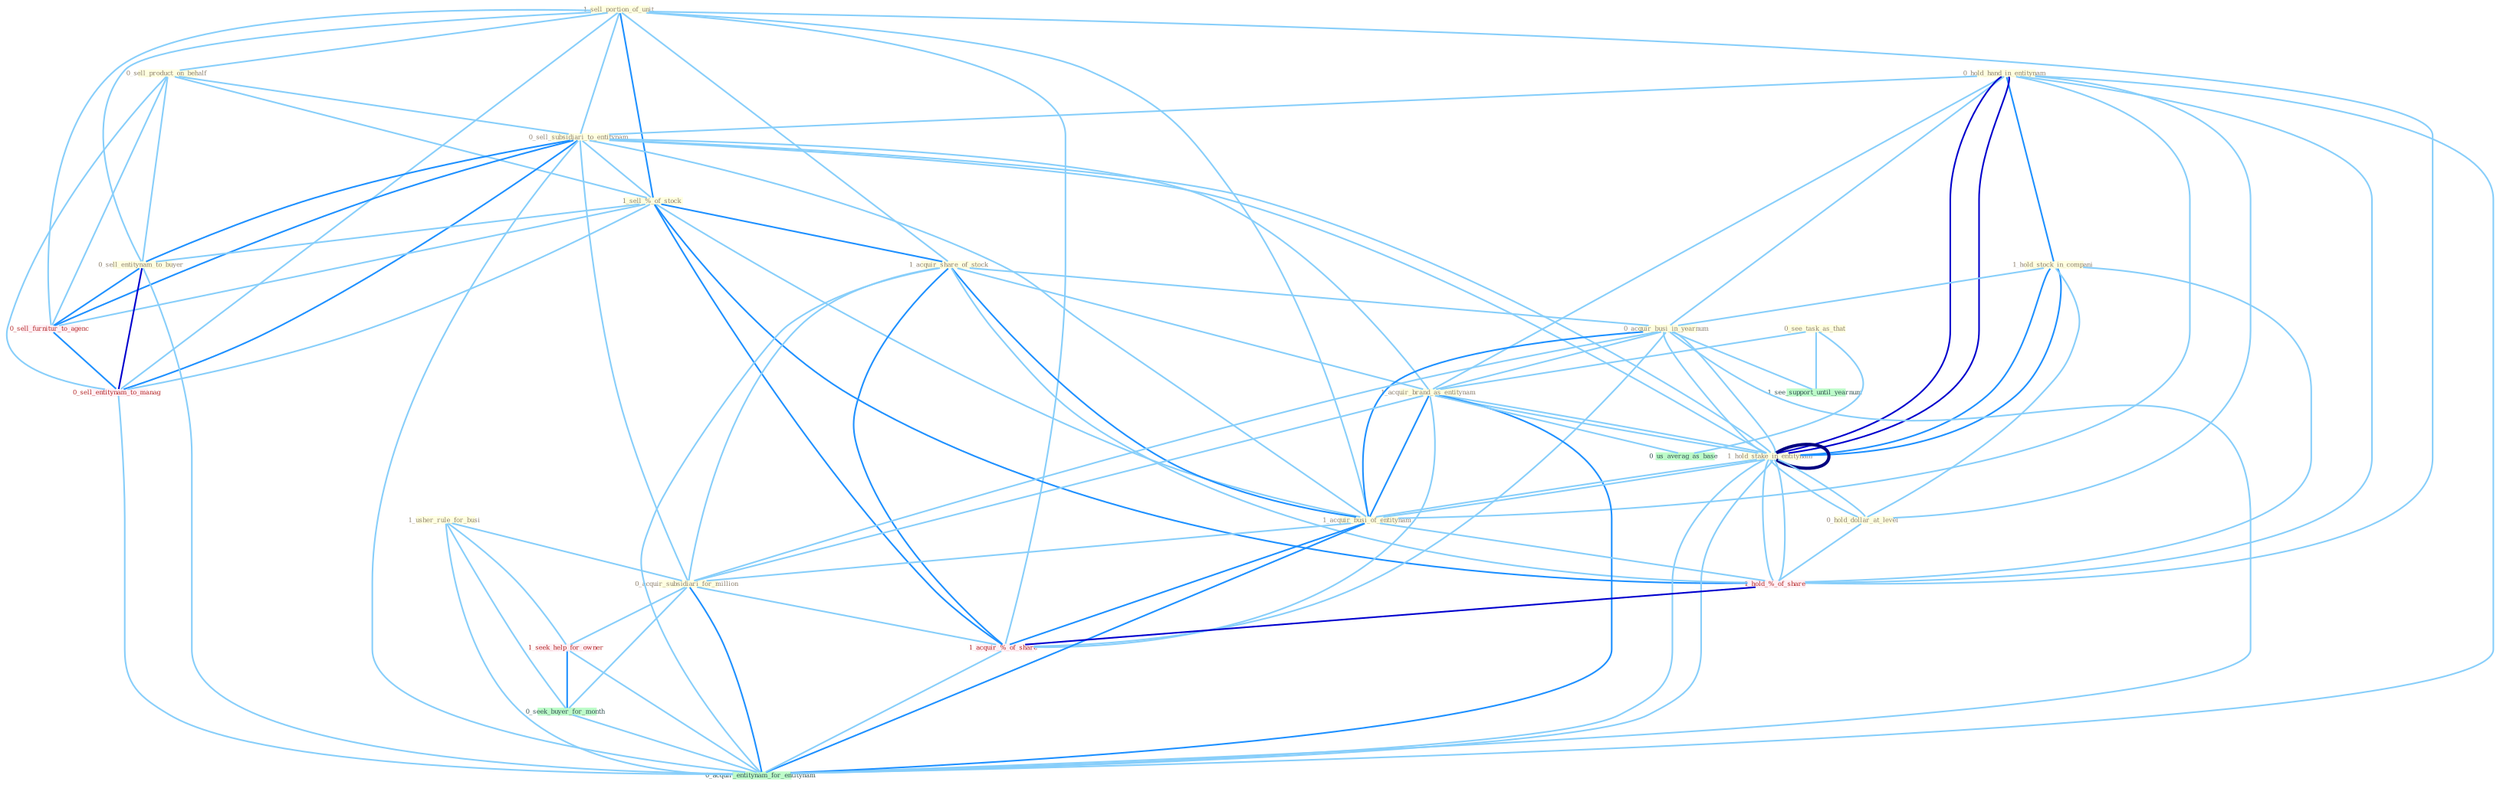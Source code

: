 Graph G{ 
    node
    [shape=polygon,style=filled,width=.5,height=.06,color="#BDFCC9",fixedsize=true,fontsize=4,
    fontcolor="#2f4f4f"];
    {node
    [color="#ffffe0", fontcolor="#8b7d6b"] "1_sell_portion_of_unit " "0_hold_hand_in_entitynam " "0_sell_product_on_behalf " "0_sell_subsidiari_to_entitynam " "0_see_task_as_that " "1_sell_%_of_stock " "1_hold_stock_in_compani " "1_acquir_share_of_stock " "1_usher_rule_for_busi " "0_sell_entitynam_to_buyer " "0_acquir_busi_in_yearnum " "1_acquir_brand_as_entitynam " "1_hold_stake_in_entitynam " "1_acquir_busi_of_entitynam " "0_hold_dollar_at_level " "0_acquir_subsidiari_for_million "}
{node [color="#fff0f5", fontcolor="#b22222"] "1_hold_%_of_share " "1_hold_stake_in_entitynam " "1_seek_help_for_owner " "1_acquir_%_of_share " "0_sell_furnitur_to_agenc " "0_sell_entitynam_to_manag "}
edge [color="#B0E2FF"];

	"1_sell_portion_of_unit " -- "0_sell_product_on_behalf " [w="1", color="#87cefa" ];
	"1_sell_portion_of_unit " -- "0_sell_subsidiari_to_entitynam " [w="1", color="#87cefa" ];
	"1_sell_portion_of_unit " -- "1_sell_%_of_stock " [w="2", color="#1e90ff" , len=0.8];
	"1_sell_portion_of_unit " -- "1_acquir_share_of_stock " [w="1", color="#87cefa" ];
	"1_sell_portion_of_unit " -- "0_sell_entitynam_to_buyer " [w="1", color="#87cefa" ];
	"1_sell_portion_of_unit " -- "1_acquir_busi_of_entitynam " [w="1", color="#87cefa" ];
	"1_sell_portion_of_unit " -- "1_hold_%_of_share " [w="1", color="#87cefa" ];
	"1_sell_portion_of_unit " -- "1_acquir_%_of_share " [w="1", color="#87cefa" ];
	"1_sell_portion_of_unit " -- "0_sell_furnitur_to_agenc " [w="1", color="#87cefa" ];
	"1_sell_portion_of_unit " -- "0_sell_entitynam_to_manag " [w="1", color="#87cefa" ];
	"0_hold_hand_in_entitynam " -- "0_sell_subsidiari_to_entitynam " [w="1", color="#87cefa" ];
	"0_hold_hand_in_entitynam " -- "1_hold_stock_in_compani " [w="2", color="#1e90ff" , len=0.8];
	"0_hold_hand_in_entitynam " -- "0_acquir_busi_in_yearnum " [w="1", color="#87cefa" ];
	"0_hold_hand_in_entitynam " -- "1_acquir_brand_as_entitynam " [w="1", color="#87cefa" ];
	"0_hold_hand_in_entitynam " -- "1_hold_stake_in_entitynam " [w="3", color="#0000cd" , len=0.6];
	"0_hold_hand_in_entitynam " -- "1_acquir_busi_of_entitynam " [w="1", color="#87cefa" ];
	"0_hold_hand_in_entitynam " -- "0_hold_dollar_at_level " [w="1", color="#87cefa" ];
	"0_hold_hand_in_entitynam " -- "1_hold_%_of_share " [w="1", color="#87cefa" ];
	"0_hold_hand_in_entitynam " -- "1_hold_stake_in_entitynam " [w="3", color="#0000cd" , len=0.6];
	"0_hold_hand_in_entitynam " -- "0_acquir_entitynam_for_entitynam " [w="1", color="#87cefa" ];
	"0_sell_product_on_behalf " -- "0_sell_subsidiari_to_entitynam " [w="1", color="#87cefa" ];
	"0_sell_product_on_behalf " -- "1_sell_%_of_stock " [w="1", color="#87cefa" ];
	"0_sell_product_on_behalf " -- "0_sell_entitynam_to_buyer " [w="1", color="#87cefa" ];
	"0_sell_product_on_behalf " -- "0_sell_furnitur_to_agenc " [w="1", color="#87cefa" ];
	"0_sell_product_on_behalf " -- "0_sell_entitynam_to_manag " [w="1", color="#87cefa" ];
	"0_sell_subsidiari_to_entitynam " -- "1_sell_%_of_stock " [w="1", color="#87cefa" ];
	"0_sell_subsidiari_to_entitynam " -- "0_sell_entitynam_to_buyer " [w="2", color="#1e90ff" , len=0.8];
	"0_sell_subsidiari_to_entitynam " -- "1_acquir_brand_as_entitynam " [w="1", color="#87cefa" ];
	"0_sell_subsidiari_to_entitynam " -- "1_hold_stake_in_entitynam " [w="1", color="#87cefa" ];
	"0_sell_subsidiari_to_entitynam " -- "1_acquir_busi_of_entitynam " [w="1", color="#87cefa" ];
	"0_sell_subsidiari_to_entitynam " -- "0_acquir_subsidiari_for_million " [w="1", color="#87cefa" ];
	"0_sell_subsidiari_to_entitynam " -- "1_hold_stake_in_entitynam " [w="1", color="#87cefa" ];
	"0_sell_subsidiari_to_entitynam " -- "0_sell_furnitur_to_agenc " [w="2", color="#1e90ff" , len=0.8];
	"0_sell_subsidiari_to_entitynam " -- "0_sell_entitynam_to_manag " [w="2", color="#1e90ff" , len=0.8];
	"0_sell_subsidiari_to_entitynam " -- "0_acquir_entitynam_for_entitynam " [w="1", color="#87cefa" ];
	"0_see_task_as_that " -- "1_acquir_brand_as_entitynam " [w="1", color="#87cefa" ];
	"0_see_task_as_that " -- "1_see_support_until_yearnum " [w="1", color="#87cefa" ];
	"0_see_task_as_that " -- "0_us_averag_as_base " [w="1", color="#87cefa" ];
	"1_sell_%_of_stock " -- "1_acquir_share_of_stock " [w="2", color="#1e90ff" , len=0.8];
	"1_sell_%_of_stock " -- "0_sell_entitynam_to_buyer " [w="1", color="#87cefa" ];
	"1_sell_%_of_stock " -- "1_acquir_busi_of_entitynam " [w="1", color="#87cefa" ];
	"1_sell_%_of_stock " -- "1_hold_%_of_share " [w="2", color="#1e90ff" , len=0.8];
	"1_sell_%_of_stock " -- "1_acquir_%_of_share " [w="2", color="#1e90ff" , len=0.8];
	"1_sell_%_of_stock " -- "0_sell_furnitur_to_agenc " [w="1", color="#87cefa" ];
	"1_sell_%_of_stock " -- "0_sell_entitynam_to_manag " [w="1", color="#87cefa" ];
	"1_hold_stock_in_compani " -- "0_acquir_busi_in_yearnum " [w="1", color="#87cefa" ];
	"1_hold_stock_in_compani " -- "1_hold_stake_in_entitynam " [w="2", color="#1e90ff" , len=0.8];
	"1_hold_stock_in_compani " -- "0_hold_dollar_at_level " [w="1", color="#87cefa" ];
	"1_hold_stock_in_compani " -- "1_hold_%_of_share " [w="1", color="#87cefa" ];
	"1_hold_stock_in_compani " -- "1_hold_stake_in_entitynam " [w="2", color="#1e90ff" , len=0.8];
	"1_acquir_share_of_stock " -- "0_acquir_busi_in_yearnum " [w="1", color="#87cefa" ];
	"1_acquir_share_of_stock " -- "1_acquir_brand_as_entitynam " [w="1", color="#87cefa" ];
	"1_acquir_share_of_stock " -- "1_acquir_busi_of_entitynam " [w="2", color="#1e90ff" , len=0.8];
	"1_acquir_share_of_stock " -- "0_acquir_subsidiari_for_million " [w="1", color="#87cefa" ];
	"1_acquir_share_of_stock " -- "1_hold_%_of_share " [w="1", color="#87cefa" ];
	"1_acquir_share_of_stock " -- "1_acquir_%_of_share " [w="2", color="#1e90ff" , len=0.8];
	"1_acquir_share_of_stock " -- "0_acquir_entitynam_for_entitynam " [w="1", color="#87cefa" ];
	"1_usher_rule_for_busi " -- "0_acquir_subsidiari_for_million " [w="1", color="#87cefa" ];
	"1_usher_rule_for_busi " -- "1_seek_help_for_owner " [w="1", color="#87cefa" ];
	"1_usher_rule_for_busi " -- "0_seek_buyer_for_month " [w="1", color="#87cefa" ];
	"1_usher_rule_for_busi " -- "0_acquir_entitynam_for_entitynam " [w="1", color="#87cefa" ];
	"0_sell_entitynam_to_buyer " -- "0_sell_furnitur_to_agenc " [w="2", color="#1e90ff" , len=0.8];
	"0_sell_entitynam_to_buyer " -- "0_sell_entitynam_to_manag " [w="3", color="#0000cd" , len=0.6];
	"0_sell_entitynam_to_buyer " -- "0_acquir_entitynam_for_entitynam " [w="1", color="#87cefa" ];
	"0_acquir_busi_in_yearnum " -- "1_acquir_brand_as_entitynam " [w="1", color="#87cefa" ];
	"0_acquir_busi_in_yearnum " -- "1_hold_stake_in_entitynam " [w="1", color="#87cefa" ];
	"0_acquir_busi_in_yearnum " -- "1_acquir_busi_of_entitynam " [w="2", color="#1e90ff" , len=0.8];
	"0_acquir_busi_in_yearnum " -- "0_acquir_subsidiari_for_million " [w="1", color="#87cefa" ];
	"0_acquir_busi_in_yearnum " -- "1_hold_stake_in_entitynam " [w="1", color="#87cefa" ];
	"0_acquir_busi_in_yearnum " -- "1_acquir_%_of_share " [w="1", color="#87cefa" ];
	"0_acquir_busi_in_yearnum " -- "1_see_support_until_yearnum " [w="1", color="#87cefa" ];
	"0_acquir_busi_in_yearnum " -- "0_acquir_entitynam_for_entitynam " [w="1", color="#87cefa" ];
	"1_acquir_brand_as_entitynam " -- "1_hold_stake_in_entitynam " [w="1", color="#87cefa" ];
	"1_acquir_brand_as_entitynam " -- "1_acquir_busi_of_entitynam " [w="2", color="#1e90ff" , len=0.8];
	"1_acquir_brand_as_entitynam " -- "0_acquir_subsidiari_for_million " [w="1", color="#87cefa" ];
	"1_acquir_brand_as_entitynam " -- "1_hold_stake_in_entitynam " [w="1", color="#87cefa" ];
	"1_acquir_brand_as_entitynam " -- "1_acquir_%_of_share " [w="1", color="#87cefa" ];
	"1_acquir_brand_as_entitynam " -- "0_us_averag_as_base " [w="1", color="#87cefa" ];
	"1_acquir_brand_as_entitynam " -- "0_acquir_entitynam_for_entitynam " [w="2", color="#1e90ff" , len=0.8];
	"1_hold_stake_in_entitynam " -- "1_acquir_busi_of_entitynam " [w="1", color="#87cefa" ];
	"1_hold_stake_in_entitynam " -- "0_hold_dollar_at_level " [w="1", color="#87cefa" ];
	"1_hold_stake_in_entitynam " -- "1_hold_%_of_share " [w="1", color="#87cefa" ];
	"1_hold_stake_in_entitynam " -- "1_hold_stake_in_entitynam " [w="4", style=bold, color="#000080", len=0.4];
	"1_hold_stake_in_entitynam " -- "0_acquir_entitynam_for_entitynam " [w="1", color="#87cefa" ];
	"1_acquir_busi_of_entitynam " -- "0_acquir_subsidiari_for_million " [w="1", color="#87cefa" ];
	"1_acquir_busi_of_entitynam " -- "1_hold_%_of_share " [w="1", color="#87cefa" ];
	"1_acquir_busi_of_entitynam " -- "1_hold_stake_in_entitynam " [w="1", color="#87cefa" ];
	"1_acquir_busi_of_entitynam " -- "1_acquir_%_of_share " [w="2", color="#1e90ff" , len=0.8];
	"1_acquir_busi_of_entitynam " -- "0_acquir_entitynam_for_entitynam " [w="2", color="#1e90ff" , len=0.8];
	"0_hold_dollar_at_level " -- "1_hold_%_of_share " [w="1", color="#87cefa" ];
	"0_hold_dollar_at_level " -- "1_hold_stake_in_entitynam " [w="1", color="#87cefa" ];
	"0_acquir_subsidiari_for_million " -- "1_seek_help_for_owner " [w="1", color="#87cefa" ];
	"0_acquir_subsidiari_for_million " -- "0_seek_buyer_for_month " [w="1", color="#87cefa" ];
	"0_acquir_subsidiari_for_million " -- "1_acquir_%_of_share " [w="1", color="#87cefa" ];
	"0_acquir_subsidiari_for_million " -- "0_acquir_entitynam_for_entitynam " [w="2", color="#1e90ff" , len=0.8];
	"1_hold_%_of_share " -- "1_hold_stake_in_entitynam " [w="1", color="#87cefa" ];
	"1_hold_%_of_share " -- "1_acquir_%_of_share " [w="3", color="#0000cd" , len=0.6];
	"1_hold_stake_in_entitynam " -- "0_acquir_entitynam_for_entitynam " [w="1", color="#87cefa" ];
	"1_seek_help_for_owner " -- "0_seek_buyer_for_month " [w="2", color="#1e90ff" , len=0.8];
	"1_seek_help_for_owner " -- "0_acquir_entitynam_for_entitynam " [w="1", color="#87cefa" ];
	"0_seek_buyer_for_month " -- "0_acquir_entitynam_for_entitynam " [w="1", color="#87cefa" ];
	"1_acquir_%_of_share " -- "0_acquir_entitynam_for_entitynam " [w="1", color="#87cefa" ];
	"0_sell_furnitur_to_agenc " -- "0_sell_entitynam_to_manag " [w="2", color="#1e90ff" , len=0.8];
	"0_sell_entitynam_to_manag " -- "0_acquir_entitynam_for_entitynam " [w="1", color="#87cefa" ];
}
